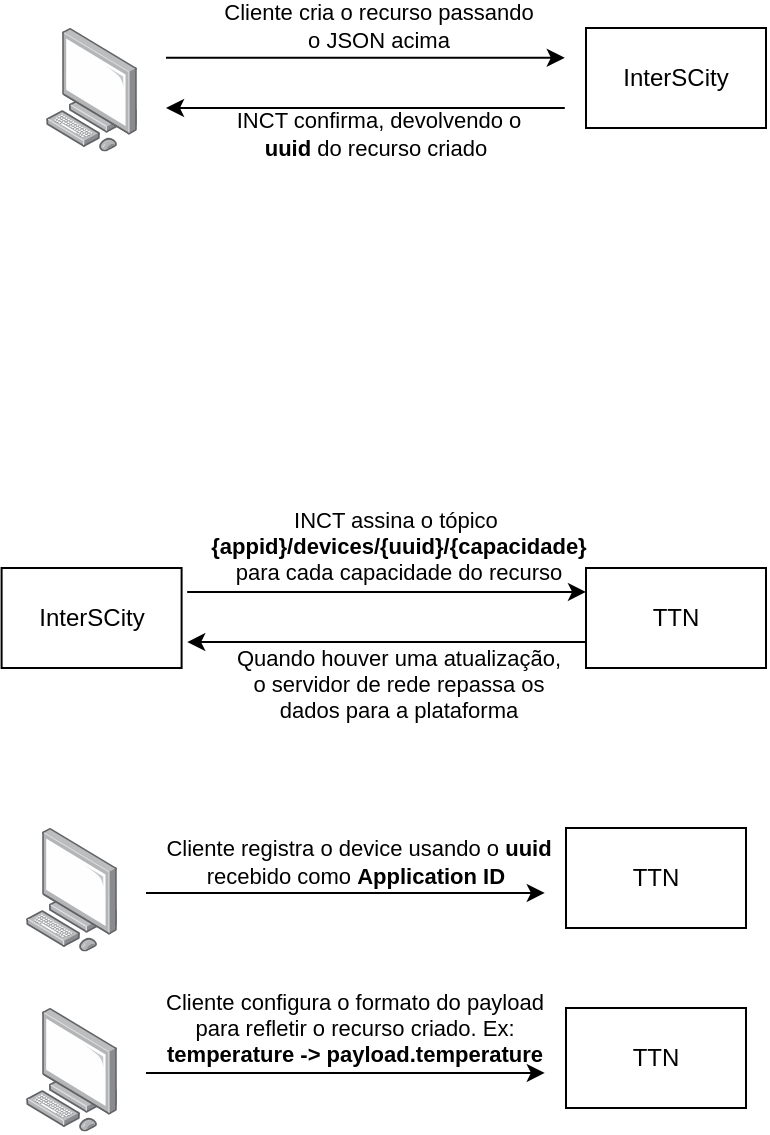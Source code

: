 <mxfile version="13.3.5" type="device"><diagram id="B91700PXAFwnfMsamkYw" name="Page-1"><mxGraphModel dx="946" dy="662" grid="1" gridSize="10" guides="1" tooltips="1" connect="1" arrows="1" fold="1" page="1" pageScale="1" pageWidth="850" pageHeight="1100" math="0" shadow="0"><root><mxCell id="0"/><mxCell id="1" parent="0"/><mxCell id="UlVDp6QenVzGZYDbAWop-8" value="InterSCity" style="rounded=0;whiteSpace=wrap;html=1;" parent="1" vertex="1"><mxGeometry x="530" y="40" width="90" height="50" as="geometry"/></mxCell><mxCell id="UlVDp6QenVzGZYDbAWop-9" value="" style="points=[];aspect=fixed;html=1;align=center;shadow=0;dashed=0;image;image=img/lib/allied_telesis/computer_and_terminals/Personal_Computer.svg;" parent="1" vertex="1"><mxGeometry x="260" y="40" width="45.6" height="61.8" as="geometry"/></mxCell><mxCell id="UlVDp6QenVzGZYDbAWop-10" value="" style="endArrow=classic;html=1;startArrow=none;startFill=0;labelPosition=center;verticalLabelPosition=top;align=center;verticalAlign=bottom;" parent="1" edge="1"><mxGeometry width="50" height="50" relative="1" as="geometry"><mxPoint x="320" y="54.9" as="sourcePoint"/><mxPoint x="519.4" y="54.9" as="targetPoint"/></mxGeometry></mxCell><mxCell id="UlVDp6QenVzGZYDbAWop-11" value="Cliente cria o recurso passando &lt;br&gt;o JSON acima" style="edgeLabel;html=1;align=center;verticalAlign=middle;resizable=0;points=[];labelBackgroundColor=none;" parent="UlVDp6QenVzGZYDbAWop-10" vertex="1" connectable="0"><mxGeometry x="0.539" y="-2" relative="1" as="geometry"><mxPoint x="-48" y="-17.9" as="offset"/></mxGeometry></mxCell><mxCell id="UlVDp6QenVzGZYDbAWop-12" value="InterSCity" style="rounded=0;whiteSpace=wrap;html=1;" parent="1" vertex="1"><mxGeometry x="237.8" y="310" width="90" height="50" as="geometry"/></mxCell><mxCell id="UlVDp6QenVzGZYDbAWop-13" value="TTN" style="rounded=0;whiteSpace=wrap;html=1;" parent="1" vertex="1"><mxGeometry x="530" y="310" width="90" height="50" as="geometry"/></mxCell><mxCell id="BP-b17djTL7XERUOrH6P-5" value="" style="endArrow=none;html=1;startArrow=classic;startFill=1;endFill=0;" parent="1" edge="1"><mxGeometry width="50" height="50" relative="1" as="geometry"><mxPoint x="320" y="80.0" as="sourcePoint"/><mxPoint x="519.4" y="80.0" as="targetPoint"/></mxGeometry></mxCell><mxCell id="BP-b17djTL7XERUOrH6P-6" value="INCT confirma, devolvendo o&lt;br&gt;&lt;b&gt;uuid&lt;/b&gt;&amp;nbsp;do recurso criado&lt;b&gt;&amp;nbsp;&lt;/b&gt;" style="edgeLabel;html=1;align=center;verticalAlign=middle;resizable=0;points=[];labelBackgroundColor=none;" parent="BP-b17djTL7XERUOrH6P-5" vertex="1" connectable="0"><mxGeometry x="0.539" y="-2" relative="1" as="geometry"><mxPoint x="-48" y="10.9" as="offset"/></mxGeometry></mxCell><mxCell id="BP-b17djTL7XERUOrH6P-7" value="" style="endArrow=classic;html=1;startArrow=none;startFill=0;" parent="1" edge="1"><mxGeometry width="50" height="50" relative="1" as="geometry"><mxPoint x="330.6" y="321.95" as="sourcePoint"/><mxPoint x="530.0" y="321.95" as="targetPoint"/></mxGeometry></mxCell><mxCell id="BP-b17djTL7XERUOrH6P-8" value="INCT assina o tópico&amp;nbsp;&lt;br&gt;&lt;b&gt;{appid}/devices/{uuid}/{capacidade}&lt;br&gt;&lt;/b&gt;para cada capacidade do recurso" style="edgeLabel;html=1;align=center;verticalAlign=middle;resizable=0;points=[];labelBackgroundColor=none;" parent="BP-b17djTL7XERUOrH6P-7" vertex="1" connectable="0"><mxGeometry x="0.539" y="-2" relative="1" as="geometry"><mxPoint x="-48" y="-24.9" as="offset"/></mxGeometry></mxCell><mxCell id="BP-b17djTL7XERUOrH6P-9" value="" style="endArrow=none;html=1;startArrow=classic;startFill=1;endFill=0;" parent="1" edge="1"><mxGeometry width="50" height="50" relative="1" as="geometry"><mxPoint x="330.6" y="347.05" as="sourcePoint"/><mxPoint x="530.0" y="347.05" as="targetPoint"/></mxGeometry></mxCell><mxCell id="BP-b17djTL7XERUOrH6P-10" value="Quando houver uma atualização,&lt;br&gt;o servidor de rede repassa os&lt;br&gt;dados para a plataforma" style="edgeLabel;html=1;align=center;verticalAlign=middle;resizable=0;points=[];labelBackgroundColor=none;" parent="BP-b17djTL7XERUOrH6P-9" vertex="1" connectable="0"><mxGeometry x="0.539" y="-2" relative="1" as="geometry"><mxPoint x="-48" y="18.9" as="offset"/></mxGeometry></mxCell><mxCell id="vwV6iikFIWpIegY8P2_b-1" value="TTN" style="rounded=0;whiteSpace=wrap;html=1;" vertex="1" parent="1"><mxGeometry x="520" y="440" width="90" height="50" as="geometry"/></mxCell><mxCell id="vwV6iikFIWpIegY8P2_b-2" value="" style="points=[];aspect=fixed;html=1;align=center;shadow=0;dashed=0;image;image=img/lib/allied_telesis/computer_and_terminals/Personal_Computer.svg;" vertex="1" parent="1"><mxGeometry x="250" y="440" width="45.6" height="61.8" as="geometry"/></mxCell><mxCell id="vwV6iikFIWpIegY8P2_b-3" value="" style="endArrow=classic;html=1;startArrow=none;startFill=0;labelPosition=center;verticalLabelPosition=top;align=center;verticalAlign=bottom;" edge="1" parent="1"><mxGeometry width="50" height="50" relative="1" as="geometry"><mxPoint x="310" y="472.45" as="sourcePoint"/><mxPoint x="509.4" y="472.45" as="targetPoint"/></mxGeometry></mxCell><mxCell id="vwV6iikFIWpIegY8P2_b-4" value="Cliente registra o device usando o &lt;b&gt;uuid&lt;br&gt;&lt;/b&gt;recebido como &lt;b&gt;Application ID&amp;nbsp;&lt;/b&gt;" style="edgeLabel;html=1;align=center;verticalAlign=middle;resizable=0;points=[];labelBackgroundColor=none;" vertex="1" connectable="0" parent="vwV6iikFIWpIegY8P2_b-3"><mxGeometry x="0.539" y="-2" relative="1" as="geometry"><mxPoint x="-48" y="-17.9" as="offset"/></mxGeometry></mxCell><mxCell id="vwV6iikFIWpIegY8P2_b-7" value="TTN" style="rounded=0;whiteSpace=wrap;html=1;" vertex="1" parent="1"><mxGeometry x="520" y="530" width="90" height="50" as="geometry"/></mxCell><mxCell id="vwV6iikFIWpIegY8P2_b-8" value="" style="points=[];aspect=fixed;html=1;align=center;shadow=0;dashed=0;image;image=img/lib/allied_telesis/computer_and_terminals/Personal_Computer.svg;" vertex="1" parent="1"><mxGeometry x="250" y="530" width="45.6" height="61.8" as="geometry"/></mxCell><mxCell id="vwV6iikFIWpIegY8P2_b-9" value="" style="endArrow=classic;html=1;startArrow=none;startFill=0;labelPosition=center;verticalLabelPosition=top;align=center;verticalAlign=bottom;" edge="1" parent="1"><mxGeometry width="50" height="50" relative="1" as="geometry"><mxPoint x="310" y="562.45" as="sourcePoint"/><mxPoint x="509.4" y="562.45" as="targetPoint"/></mxGeometry></mxCell><mxCell id="vwV6iikFIWpIegY8P2_b-10" value="Cliente configura o formato do payload&lt;br&gt;para refletir o recurso criado.&amp;nbsp;Ex:&lt;br&gt;&lt;b&gt;temperature -&amp;gt; payload.temperature&lt;/b&gt;" style="edgeLabel;html=1;align=center;verticalAlign=middle;resizable=0;points=[];labelBackgroundColor=none;" vertex="1" connectable="0" parent="vwV6iikFIWpIegY8P2_b-9"><mxGeometry x="0.539" y="-2" relative="1" as="geometry"><mxPoint x="-50" y="-24.9" as="offset"/></mxGeometry></mxCell></root></mxGraphModel></diagram></mxfile>